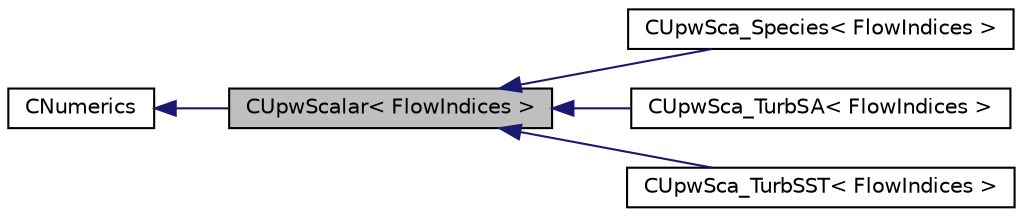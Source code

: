 digraph "CUpwScalar&lt; FlowIndices &gt;"
{
 // LATEX_PDF_SIZE
  edge [fontname="Helvetica",fontsize="10",labelfontname="Helvetica",labelfontsize="10"];
  node [fontname="Helvetica",fontsize="10",shape=record];
  rankdir="LR";
  Node1 [label="CUpwScalar\< FlowIndices \>",height=0.2,width=0.4,color="black", fillcolor="grey75", style="filled", fontcolor="black",tooltip="Template class for scalar upwind fluxes between nodes i and j."];
  Node2 -> Node1 [dir="back",color="midnightblue",fontsize="10",style="solid",fontname="Helvetica"];
  Node2 [label="CNumerics",height=0.2,width=0.4,color="black", fillcolor="white", style="filled",URL="$classCNumerics.html",tooltip="Class for defining the numerical methods."];
  Node1 -> Node3 [dir="back",color="midnightblue",fontsize="10",style="solid",fontname="Helvetica"];
  Node3 [label="CUpwSca_Species\< FlowIndices \>",height=0.2,width=0.4,color="black", fillcolor="white", style="filled",URL="$classCUpwSca__Species.html",tooltip="Class for doing a scalar upwind solver for the species transport equations."];
  Node1 -> Node4 [dir="back",color="midnightblue",fontsize="10",style="solid",fontname="Helvetica"];
  Node4 [label="CUpwSca_TurbSA\< FlowIndices \>",height=0.2,width=0.4,color="black", fillcolor="white", style="filled",URL="$classCUpwSca__TurbSA.html",tooltip="Class for doing a scalar upwind solver for the Spalar-Allmaras turbulence model equations."];
  Node1 -> Node5 [dir="back",color="midnightblue",fontsize="10",style="solid",fontname="Helvetica"];
  Node5 [label="CUpwSca_TurbSST\< FlowIndices \>",height=0.2,width=0.4,color="black", fillcolor="white", style="filled",URL="$classCUpwSca__TurbSST.html",tooltip="Class for doing a scalar upwind solver for the Menter SST turbulence model equations."];
}
